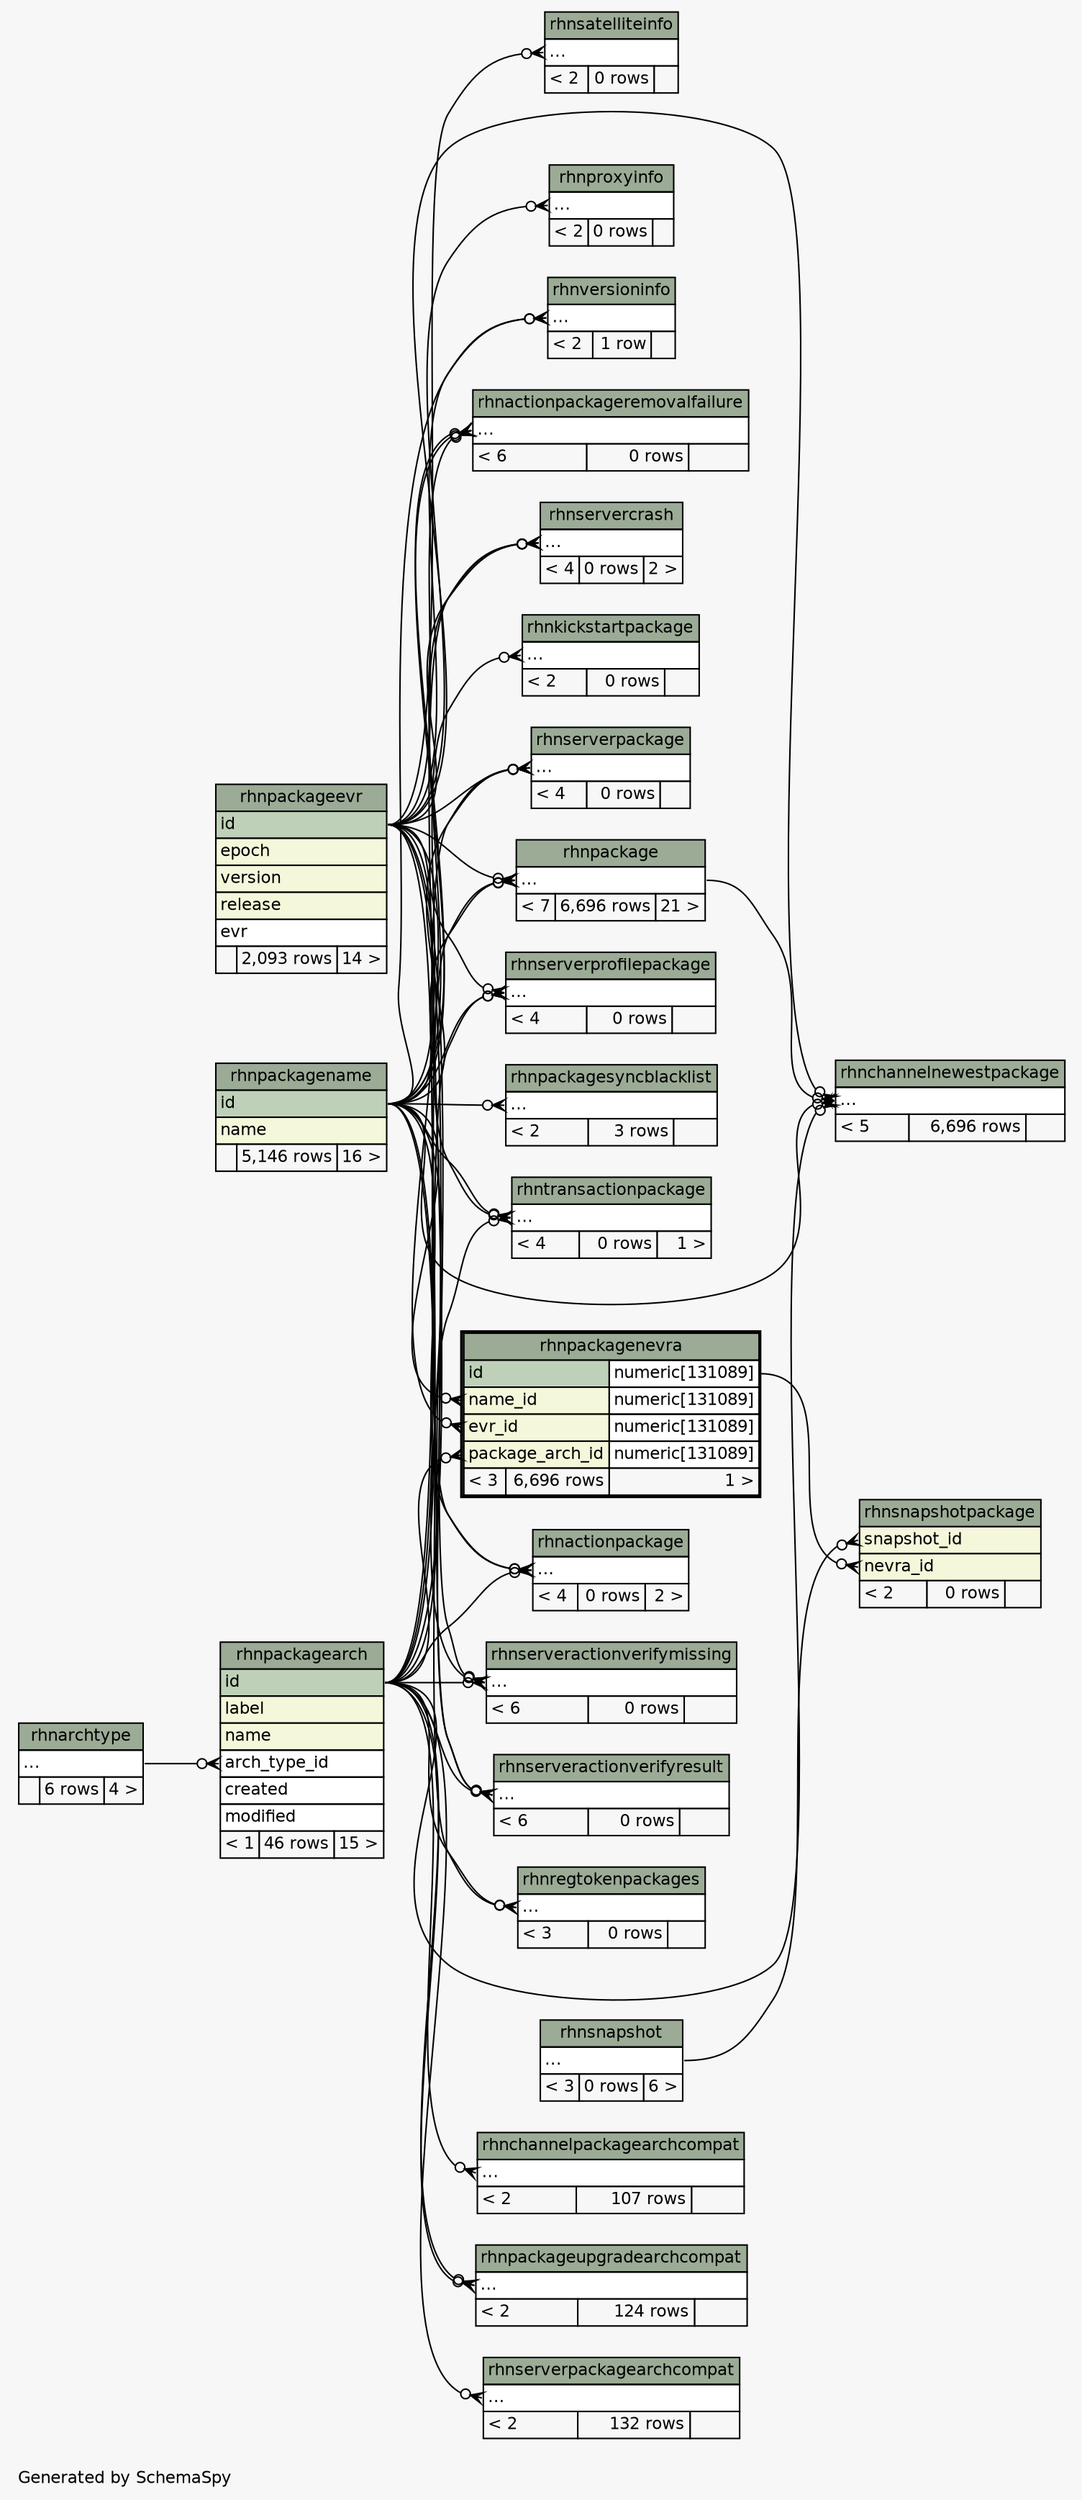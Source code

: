 // dot 2.26.0 on Linux 2.6.32-504.el6.x86_64
// SchemaSpy rev 590
digraph "twoDegreesRelationshipsDiagram" {
  graph [
    rankdir="RL"
    bgcolor="#f7f7f7"
    label="\nGenerated by SchemaSpy"
    labeljust="l"
    nodesep="0.18"
    ranksep="0.46"
    fontname="Helvetica"
    fontsize="11"
  ];
  node [
    fontname="Helvetica"
    fontsize="11"
    shape="plaintext"
  ];
  edge [
    arrowsize="0.8"
  ];
  "rhnactionpackage":"elipses":w -> "rhnpackageevr":"id":e [arrowhead=none dir=back arrowtail=crowodot];
  "rhnactionpackage":"elipses":w -> "rhnpackagename":"id":e [arrowhead=none dir=back arrowtail=crowodot];
  "rhnactionpackage":"elipses":w -> "rhnpackagearch":"id":e [arrowhead=none dir=back arrowtail=crowodot];
  "rhnactionpackageremovalfailure":"elipses":w -> "rhnpackageevr":"id":e [arrowhead=none dir=back arrowtail=crowodot];
  "rhnactionpackageremovalfailure":"elipses":w -> "rhnpackagename":"id":e [arrowhead=none dir=back arrowtail=crowodot];
  "rhnactionpackageremovalfailure":"elipses":w -> "rhnpackagename":"id":e [arrowhead=none dir=back arrowtail=crowodot];
  "rhnchannelnewestpackage":"elipses":w -> "rhnpackageevr":"id":e [arrowhead=none dir=back arrowtail=crowodot];
  "rhnchannelnewestpackage":"elipses":w -> "rhnpackagename":"id":e [arrowhead=none dir=back arrowtail=crowodot];
  "rhnchannelnewestpackage":"elipses":w -> "rhnpackagearch":"id":e [arrowhead=none dir=back arrowtail=crowodot];
  "rhnchannelnewestpackage":"elipses":w -> "rhnpackage":"elipses":e [arrowhead=none dir=back arrowtail=crowodot];
  "rhnchannelpackagearchcompat":"elipses":w -> "rhnpackagearch":"id":e [arrowhead=none dir=back arrowtail=crowodot];
  "rhnkickstartpackage":"elipses":w -> "rhnpackagename":"id":e [arrowhead=none dir=back arrowtail=crowodot];
  "rhnpackage":"elipses":w -> "rhnpackageevr":"id":e [arrowhead=none dir=back arrowtail=crowodot];
  "rhnpackage":"elipses":w -> "rhnpackagename":"id":e [arrowhead=none dir=back arrowtail=crowodot];
  "rhnpackage":"elipses":w -> "rhnpackagearch":"id":e [arrowhead=none dir=back arrowtail=crowodot];
  "rhnpackagearch":"arch_type_id":w -> "rhnarchtype":"elipses":e [arrowhead=none dir=back arrowtail=crowodot];
  "rhnpackagenevra":"evr_id":w -> "rhnpackageevr":"id":e [arrowhead=none dir=back arrowtail=crowodot];
  "rhnpackagenevra":"name_id":w -> "rhnpackagename":"id":e [arrowhead=none dir=back arrowtail=crowodot];
  "rhnpackagenevra":"package_arch_id":w -> "rhnpackagearch":"id":e [arrowhead=none dir=back arrowtail=crowodot];
  "rhnpackagesyncblacklist":"elipses":w -> "rhnpackagename":"id":e [arrowhead=none dir=back arrowtail=crowodot];
  "rhnpackageupgradearchcompat":"elipses":w -> "rhnpackagearch":"id":e [arrowhead=none dir=back arrowtail=crowodot];
  "rhnpackageupgradearchcompat":"elipses":w -> "rhnpackagearch":"id":e [arrowhead=none dir=back arrowtail=crowodot];
  "rhnproxyinfo":"elipses":w -> "rhnpackageevr":"id":e [arrowhead=none dir=back arrowtail=crowodot];
  "rhnregtokenpackages":"elipses":w -> "rhnpackagearch":"id":e [arrowhead=none dir=back arrowtail=crowodot];
  "rhnregtokenpackages":"elipses":w -> "rhnpackagename":"id":e [arrowhead=none dir=back arrowtail=crowodot];
  "rhnsatelliteinfo":"elipses":w -> "rhnpackageevr":"id":e [arrowhead=none dir=back arrowtail=crowodot];
  "rhnserveractionverifymissing":"elipses":w -> "rhnpackagearch":"id":e [arrowhead=none dir=back arrowtail=crowodot];
  "rhnserveractionverifymissing":"elipses":w -> "rhnpackageevr":"id":e [arrowhead=none dir=back arrowtail=crowodot];
  "rhnserveractionverifymissing":"elipses":w -> "rhnpackagename":"id":e [arrowhead=none dir=back arrowtail=crowodot];
  "rhnserveractionverifyresult":"elipses":w -> "rhnpackagearch":"id":e [arrowhead=none dir=back arrowtail=crowodot];
  "rhnserveractionverifyresult":"elipses":w -> "rhnpackageevr":"id":e [arrowhead=none dir=back arrowtail=crowodot];
  "rhnserveractionverifyresult":"elipses":w -> "rhnpackagename":"id":e [arrowhead=none dir=back arrowtail=crowodot];
  "rhnservercrash":"elipses":w -> "rhnpackagearch":"id":e [arrowhead=none dir=back arrowtail=crowodot];
  "rhnservercrash":"elipses":w -> "rhnpackageevr":"id":e [arrowhead=none dir=back arrowtail=crowodot];
  "rhnservercrash":"elipses":w -> "rhnpackagename":"id":e [arrowhead=none dir=back arrowtail=crowodot];
  "rhnserverpackage":"elipses":w -> "rhnpackageevr":"id":e [arrowhead=none dir=back arrowtail=crowodot];
  "rhnserverpackage":"elipses":w -> "rhnpackagename":"id":e [arrowhead=none dir=back arrowtail=crowodot];
  "rhnserverpackage":"elipses":w -> "rhnpackagearch":"id":e [arrowhead=none dir=back arrowtail=crowodot];
  "rhnserverpackagearchcompat":"elipses":w -> "rhnpackagearch":"id":e [arrowhead=none dir=back arrowtail=crowodot];
  "rhnserverprofilepackage":"elipses":w -> "rhnpackageevr":"id":e [arrowhead=none dir=back arrowtail=crowodot];
  "rhnserverprofilepackage":"elipses":w -> "rhnpackagename":"id":e [arrowhead=none dir=back arrowtail=crowodot];
  "rhnserverprofilepackage":"elipses":w -> "rhnpackagearch":"id":e [arrowhead=none dir=back arrowtail=crowodot];
  "rhnsnapshotpackage":"nevra_id":w -> "rhnpackagenevra":"id.type":e [arrowhead=none dir=back arrowtail=crowodot];
  "rhnsnapshotpackage":"snapshot_id":w -> "rhnsnapshot":"elipses":e [arrowhead=none dir=back arrowtail=crowodot];
  "rhntransactionpackage":"elipses":w -> "rhnpackageevr":"id":e [arrowhead=none dir=back arrowtail=crowodot];
  "rhntransactionpackage":"elipses":w -> "rhnpackagename":"id":e [arrowhead=none dir=back arrowtail=crowodot];
  "rhntransactionpackage":"elipses":w -> "rhnpackagearch":"id":e [arrowhead=none dir=back arrowtail=crowodot];
  "rhnversioninfo":"elipses":w -> "rhnpackageevr":"id":e [arrowhead=none dir=back arrowtail=crowodot];
  "rhnversioninfo":"elipses":w -> "rhnpackagename":"id":e [arrowhead=none dir=back arrowtail=crowodot];
  "rhnactionpackage" [
    label=<
    <TABLE BORDER="0" CELLBORDER="1" CELLSPACING="0" BGCOLOR="#ffffff">
      <TR><TD COLSPAN="3" BGCOLOR="#9bab96" ALIGN="CENTER">rhnactionpackage</TD></TR>
      <TR><TD PORT="elipses" COLSPAN="3" ALIGN="LEFT">...</TD></TR>
      <TR><TD ALIGN="LEFT" BGCOLOR="#f7f7f7">&lt; 4</TD><TD ALIGN="RIGHT" BGCOLOR="#f7f7f7">0 rows</TD><TD ALIGN="RIGHT" BGCOLOR="#f7f7f7">2 &gt;</TD></TR>
    </TABLE>>
    URL="rhnactionpackage.html"
    tooltip="rhnactionpackage"
  ];
  "rhnactionpackageremovalfailure" [
    label=<
    <TABLE BORDER="0" CELLBORDER="1" CELLSPACING="0" BGCOLOR="#ffffff">
      <TR><TD COLSPAN="3" BGCOLOR="#9bab96" ALIGN="CENTER">rhnactionpackageremovalfailure</TD></TR>
      <TR><TD PORT="elipses" COLSPAN="3" ALIGN="LEFT">...</TD></TR>
      <TR><TD ALIGN="LEFT" BGCOLOR="#f7f7f7">&lt; 6</TD><TD ALIGN="RIGHT" BGCOLOR="#f7f7f7">0 rows</TD><TD ALIGN="RIGHT" BGCOLOR="#f7f7f7">  </TD></TR>
    </TABLE>>
    URL="rhnactionpackageremovalfailure.html"
    tooltip="rhnactionpackageremovalfailure"
  ];
  "rhnarchtype" [
    label=<
    <TABLE BORDER="0" CELLBORDER="1" CELLSPACING="0" BGCOLOR="#ffffff">
      <TR><TD COLSPAN="3" BGCOLOR="#9bab96" ALIGN="CENTER">rhnarchtype</TD></TR>
      <TR><TD PORT="elipses" COLSPAN="3" ALIGN="LEFT">...</TD></TR>
      <TR><TD ALIGN="LEFT" BGCOLOR="#f7f7f7">  </TD><TD ALIGN="RIGHT" BGCOLOR="#f7f7f7">6 rows</TD><TD ALIGN="RIGHT" BGCOLOR="#f7f7f7">4 &gt;</TD></TR>
    </TABLE>>
    URL="rhnarchtype.html"
    tooltip="rhnarchtype"
  ];
  "rhnchannelnewestpackage" [
    label=<
    <TABLE BORDER="0" CELLBORDER="1" CELLSPACING="0" BGCOLOR="#ffffff">
      <TR><TD COLSPAN="3" BGCOLOR="#9bab96" ALIGN="CENTER">rhnchannelnewestpackage</TD></TR>
      <TR><TD PORT="elipses" COLSPAN="3" ALIGN="LEFT">...</TD></TR>
      <TR><TD ALIGN="LEFT" BGCOLOR="#f7f7f7">&lt; 5</TD><TD ALIGN="RIGHT" BGCOLOR="#f7f7f7">6,696 rows</TD><TD ALIGN="RIGHT" BGCOLOR="#f7f7f7">  </TD></TR>
    </TABLE>>
    URL="rhnchannelnewestpackage.html"
    tooltip="rhnchannelnewestpackage"
  ];
  "rhnchannelpackagearchcompat" [
    label=<
    <TABLE BORDER="0" CELLBORDER="1" CELLSPACING="0" BGCOLOR="#ffffff">
      <TR><TD COLSPAN="3" BGCOLOR="#9bab96" ALIGN="CENTER">rhnchannelpackagearchcompat</TD></TR>
      <TR><TD PORT="elipses" COLSPAN="3" ALIGN="LEFT">...</TD></TR>
      <TR><TD ALIGN="LEFT" BGCOLOR="#f7f7f7">&lt; 2</TD><TD ALIGN="RIGHT" BGCOLOR="#f7f7f7">107 rows</TD><TD ALIGN="RIGHT" BGCOLOR="#f7f7f7">  </TD></TR>
    </TABLE>>
    URL="rhnchannelpackagearchcompat.html"
    tooltip="rhnchannelpackagearchcompat"
  ];
  "rhnkickstartpackage" [
    label=<
    <TABLE BORDER="0" CELLBORDER="1" CELLSPACING="0" BGCOLOR="#ffffff">
      <TR><TD COLSPAN="3" BGCOLOR="#9bab96" ALIGN="CENTER">rhnkickstartpackage</TD></TR>
      <TR><TD PORT="elipses" COLSPAN="3" ALIGN="LEFT">...</TD></TR>
      <TR><TD ALIGN="LEFT" BGCOLOR="#f7f7f7">&lt; 2</TD><TD ALIGN="RIGHT" BGCOLOR="#f7f7f7">0 rows</TD><TD ALIGN="RIGHT" BGCOLOR="#f7f7f7">  </TD></TR>
    </TABLE>>
    URL="rhnkickstartpackage.html"
    tooltip="rhnkickstartpackage"
  ];
  "rhnpackage" [
    label=<
    <TABLE BORDER="0" CELLBORDER="1" CELLSPACING="0" BGCOLOR="#ffffff">
      <TR><TD COLSPAN="3" BGCOLOR="#9bab96" ALIGN="CENTER">rhnpackage</TD></TR>
      <TR><TD PORT="elipses" COLSPAN="3" ALIGN="LEFT">...</TD></TR>
      <TR><TD ALIGN="LEFT" BGCOLOR="#f7f7f7">&lt; 7</TD><TD ALIGN="RIGHT" BGCOLOR="#f7f7f7">6,696 rows</TD><TD ALIGN="RIGHT" BGCOLOR="#f7f7f7">21 &gt;</TD></TR>
    </TABLE>>
    URL="rhnpackage.html"
    tooltip="rhnpackage"
  ];
  "rhnpackagearch" [
    label=<
    <TABLE BORDER="0" CELLBORDER="1" CELLSPACING="0" BGCOLOR="#ffffff">
      <TR><TD COLSPAN="3" BGCOLOR="#9bab96" ALIGN="CENTER">rhnpackagearch</TD></TR>
      <TR><TD PORT="id" COLSPAN="3" BGCOLOR="#bed1b8" ALIGN="LEFT">id</TD></TR>
      <TR><TD PORT="label" COLSPAN="3" BGCOLOR="#f4f7da" ALIGN="LEFT">label</TD></TR>
      <TR><TD PORT="name" COLSPAN="3" BGCOLOR="#f4f7da" ALIGN="LEFT">name</TD></TR>
      <TR><TD PORT="arch_type_id" COLSPAN="3" ALIGN="LEFT">arch_type_id</TD></TR>
      <TR><TD PORT="created" COLSPAN="3" ALIGN="LEFT">created</TD></TR>
      <TR><TD PORT="modified" COLSPAN="3" ALIGN="LEFT">modified</TD></TR>
      <TR><TD ALIGN="LEFT" BGCOLOR="#f7f7f7">&lt; 1</TD><TD ALIGN="RIGHT" BGCOLOR="#f7f7f7">46 rows</TD><TD ALIGN="RIGHT" BGCOLOR="#f7f7f7">15 &gt;</TD></TR>
    </TABLE>>
    URL="rhnpackagearch.html"
    tooltip="rhnpackagearch"
  ];
  "rhnpackageevr" [
    label=<
    <TABLE BORDER="0" CELLBORDER="1" CELLSPACING="0" BGCOLOR="#ffffff">
      <TR><TD COLSPAN="3" BGCOLOR="#9bab96" ALIGN="CENTER">rhnpackageevr</TD></TR>
      <TR><TD PORT="id" COLSPAN="3" BGCOLOR="#bed1b8" ALIGN="LEFT">id</TD></TR>
      <TR><TD PORT="epoch" COLSPAN="3" BGCOLOR="#f4f7da" ALIGN="LEFT">epoch</TD></TR>
      <TR><TD PORT="version" COLSPAN="3" BGCOLOR="#f4f7da" ALIGN="LEFT">version</TD></TR>
      <TR><TD PORT="release" COLSPAN="3" BGCOLOR="#f4f7da" ALIGN="LEFT">release</TD></TR>
      <TR><TD PORT="evr" COLSPAN="3" ALIGN="LEFT">evr</TD></TR>
      <TR><TD ALIGN="LEFT" BGCOLOR="#f7f7f7">  </TD><TD ALIGN="RIGHT" BGCOLOR="#f7f7f7">2,093 rows</TD><TD ALIGN="RIGHT" BGCOLOR="#f7f7f7">14 &gt;</TD></TR>
    </TABLE>>
    URL="rhnpackageevr.html"
    tooltip="rhnpackageevr"
  ];
  "rhnpackagename" [
    label=<
    <TABLE BORDER="0" CELLBORDER="1" CELLSPACING="0" BGCOLOR="#ffffff">
      <TR><TD COLSPAN="3" BGCOLOR="#9bab96" ALIGN="CENTER">rhnpackagename</TD></TR>
      <TR><TD PORT="id" COLSPAN="3" BGCOLOR="#bed1b8" ALIGN="LEFT">id</TD></TR>
      <TR><TD PORT="name" COLSPAN="3" BGCOLOR="#f4f7da" ALIGN="LEFT">name</TD></TR>
      <TR><TD ALIGN="LEFT" BGCOLOR="#f7f7f7">  </TD><TD ALIGN="RIGHT" BGCOLOR="#f7f7f7">5,146 rows</TD><TD ALIGN="RIGHT" BGCOLOR="#f7f7f7">16 &gt;</TD></TR>
    </TABLE>>
    URL="rhnpackagename.html"
    tooltip="rhnpackagename"
  ];
  "rhnpackagenevra" [
    label=<
    <TABLE BORDER="2" CELLBORDER="1" CELLSPACING="0" BGCOLOR="#ffffff">
      <TR><TD COLSPAN="3" BGCOLOR="#9bab96" ALIGN="CENTER">rhnpackagenevra</TD></TR>
      <TR><TD PORT="id" COLSPAN="2" BGCOLOR="#bed1b8" ALIGN="LEFT">id</TD><TD PORT="id.type" ALIGN="LEFT">numeric[131089]</TD></TR>
      <TR><TD PORT="name_id" COLSPAN="2" BGCOLOR="#f4f7da" ALIGN="LEFT">name_id</TD><TD PORT="name_id.type" ALIGN="LEFT">numeric[131089]</TD></TR>
      <TR><TD PORT="evr_id" COLSPAN="2" BGCOLOR="#f4f7da" ALIGN="LEFT">evr_id</TD><TD PORT="evr_id.type" ALIGN="LEFT">numeric[131089]</TD></TR>
      <TR><TD PORT="package_arch_id" COLSPAN="2" BGCOLOR="#f4f7da" ALIGN="LEFT">package_arch_id</TD><TD PORT="package_arch_id.type" ALIGN="LEFT">numeric[131089]</TD></TR>
      <TR><TD ALIGN="LEFT" BGCOLOR="#f7f7f7">&lt; 3</TD><TD ALIGN="RIGHT" BGCOLOR="#f7f7f7">6,696 rows</TD><TD ALIGN="RIGHT" BGCOLOR="#f7f7f7">1 &gt;</TD></TR>
    </TABLE>>
    URL="rhnpackagenevra.html"
    tooltip="rhnpackagenevra"
  ];
  "rhnpackagesyncblacklist" [
    label=<
    <TABLE BORDER="0" CELLBORDER="1" CELLSPACING="0" BGCOLOR="#ffffff">
      <TR><TD COLSPAN="3" BGCOLOR="#9bab96" ALIGN="CENTER">rhnpackagesyncblacklist</TD></TR>
      <TR><TD PORT="elipses" COLSPAN="3" ALIGN="LEFT">...</TD></TR>
      <TR><TD ALIGN="LEFT" BGCOLOR="#f7f7f7">&lt; 2</TD><TD ALIGN="RIGHT" BGCOLOR="#f7f7f7">3 rows</TD><TD ALIGN="RIGHT" BGCOLOR="#f7f7f7">  </TD></TR>
    </TABLE>>
    URL="rhnpackagesyncblacklist.html"
    tooltip="rhnpackagesyncblacklist"
  ];
  "rhnpackageupgradearchcompat" [
    label=<
    <TABLE BORDER="0" CELLBORDER="1" CELLSPACING="0" BGCOLOR="#ffffff">
      <TR><TD COLSPAN="3" BGCOLOR="#9bab96" ALIGN="CENTER">rhnpackageupgradearchcompat</TD></TR>
      <TR><TD PORT="elipses" COLSPAN="3" ALIGN="LEFT">...</TD></TR>
      <TR><TD ALIGN="LEFT" BGCOLOR="#f7f7f7">&lt; 2</TD><TD ALIGN="RIGHT" BGCOLOR="#f7f7f7">124 rows</TD><TD ALIGN="RIGHT" BGCOLOR="#f7f7f7">  </TD></TR>
    </TABLE>>
    URL="rhnpackageupgradearchcompat.html"
    tooltip="rhnpackageupgradearchcompat"
  ];
  "rhnproxyinfo" [
    label=<
    <TABLE BORDER="0" CELLBORDER="1" CELLSPACING="0" BGCOLOR="#ffffff">
      <TR><TD COLSPAN="3" BGCOLOR="#9bab96" ALIGN="CENTER">rhnproxyinfo</TD></TR>
      <TR><TD PORT="elipses" COLSPAN="3" ALIGN="LEFT">...</TD></TR>
      <TR><TD ALIGN="LEFT" BGCOLOR="#f7f7f7">&lt; 2</TD><TD ALIGN="RIGHT" BGCOLOR="#f7f7f7">0 rows</TD><TD ALIGN="RIGHT" BGCOLOR="#f7f7f7">  </TD></TR>
    </TABLE>>
    URL="rhnproxyinfo.html"
    tooltip="rhnproxyinfo"
  ];
  "rhnregtokenpackages" [
    label=<
    <TABLE BORDER="0" CELLBORDER="1" CELLSPACING="0" BGCOLOR="#ffffff">
      <TR><TD COLSPAN="3" BGCOLOR="#9bab96" ALIGN="CENTER">rhnregtokenpackages</TD></TR>
      <TR><TD PORT="elipses" COLSPAN="3" ALIGN="LEFT">...</TD></TR>
      <TR><TD ALIGN="LEFT" BGCOLOR="#f7f7f7">&lt; 3</TD><TD ALIGN="RIGHT" BGCOLOR="#f7f7f7">0 rows</TD><TD ALIGN="RIGHT" BGCOLOR="#f7f7f7">  </TD></TR>
    </TABLE>>
    URL="rhnregtokenpackages.html"
    tooltip="rhnregtokenpackages"
  ];
  "rhnsatelliteinfo" [
    label=<
    <TABLE BORDER="0" CELLBORDER="1" CELLSPACING="0" BGCOLOR="#ffffff">
      <TR><TD COLSPAN="3" BGCOLOR="#9bab96" ALIGN="CENTER">rhnsatelliteinfo</TD></TR>
      <TR><TD PORT="elipses" COLSPAN="3" ALIGN="LEFT">...</TD></TR>
      <TR><TD ALIGN="LEFT" BGCOLOR="#f7f7f7">&lt; 2</TD><TD ALIGN="RIGHT" BGCOLOR="#f7f7f7">0 rows</TD><TD ALIGN="RIGHT" BGCOLOR="#f7f7f7">  </TD></TR>
    </TABLE>>
    URL="rhnsatelliteinfo.html"
    tooltip="rhnsatelliteinfo"
  ];
  "rhnserveractionverifymissing" [
    label=<
    <TABLE BORDER="0" CELLBORDER="1" CELLSPACING="0" BGCOLOR="#ffffff">
      <TR><TD COLSPAN="3" BGCOLOR="#9bab96" ALIGN="CENTER">rhnserveractionverifymissing</TD></TR>
      <TR><TD PORT="elipses" COLSPAN="3" ALIGN="LEFT">...</TD></TR>
      <TR><TD ALIGN="LEFT" BGCOLOR="#f7f7f7">&lt; 6</TD><TD ALIGN="RIGHT" BGCOLOR="#f7f7f7">0 rows</TD><TD ALIGN="RIGHT" BGCOLOR="#f7f7f7">  </TD></TR>
    </TABLE>>
    URL="rhnserveractionverifymissing.html"
    tooltip="rhnserveractionverifymissing"
  ];
  "rhnserveractionverifyresult" [
    label=<
    <TABLE BORDER="0" CELLBORDER="1" CELLSPACING="0" BGCOLOR="#ffffff">
      <TR><TD COLSPAN="3" BGCOLOR="#9bab96" ALIGN="CENTER">rhnserveractionverifyresult</TD></TR>
      <TR><TD PORT="elipses" COLSPAN="3" ALIGN="LEFT">...</TD></TR>
      <TR><TD ALIGN="LEFT" BGCOLOR="#f7f7f7">&lt; 6</TD><TD ALIGN="RIGHT" BGCOLOR="#f7f7f7">0 rows</TD><TD ALIGN="RIGHT" BGCOLOR="#f7f7f7">  </TD></TR>
    </TABLE>>
    URL="rhnserveractionverifyresult.html"
    tooltip="rhnserveractionverifyresult"
  ];
  "rhnservercrash" [
    label=<
    <TABLE BORDER="0" CELLBORDER="1" CELLSPACING="0" BGCOLOR="#ffffff">
      <TR><TD COLSPAN="3" BGCOLOR="#9bab96" ALIGN="CENTER">rhnservercrash</TD></TR>
      <TR><TD PORT="elipses" COLSPAN="3" ALIGN="LEFT">...</TD></TR>
      <TR><TD ALIGN="LEFT" BGCOLOR="#f7f7f7">&lt; 4</TD><TD ALIGN="RIGHT" BGCOLOR="#f7f7f7">0 rows</TD><TD ALIGN="RIGHT" BGCOLOR="#f7f7f7">2 &gt;</TD></TR>
    </TABLE>>
    URL="rhnservercrash.html"
    tooltip="rhnservercrash"
  ];
  "rhnserverpackage" [
    label=<
    <TABLE BORDER="0" CELLBORDER="1" CELLSPACING="0" BGCOLOR="#ffffff">
      <TR><TD COLSPAN="3" BGCOLOR="#9bab96" ALIGN="CENTER">rhnserverpackage</TD></TR>
      <TR><TD PORT="elipses" COLSPAN="3" ALIGN="LEFT">...</TD></TR>
      <TR><TD ALIGN="LEFT" BGCOLOR="#f7f7f7">&lt; 4</TD><TD ALIGN="RIGHT" BGCOLOR="#f7f7f7">0 rows</TD><TD ALIGN="RIGHT" BGCOLOR="#f7f7f7">  </TD></TR>
    </TABLE>>
    URL="rhnserverpackage.html"
    tooltip="rhnserverpackage"
  ];
  "rhnserverpackagearchcompat" [
    label=<
    <TABLE BORDER="0" CELLBORDER="1" CELLSPACING="0" BGCOLOR="#ffffff">
      <TR><TD COLSPAN="3" BGCOLOR="#9bab96" ALIGN="CENTER">rhnserverpackagearchcompat</TD></TR>
      <TR><TD PORT="elipses" COLSPAN="3" ALIGN="LEFT">...</TD></TR>
      <TR><TD ALIGN="LEFT" BGCOLOR="#f7f7f7">&lt; 2</TD><TD ALIGN="RIGHT" BGCOLOR="#f7f7f7">132 rows</TD><TD ALIGN="RIGHT" BGCOLOR="#f7f7f7">  </TD></TR>
    </TABLE>>
    URL="rhnserverpackagearchcompat.html"
    tooltip="rhnserverpackagearchcompat"
  ];
  "rhnserverprofilepackage" [
    label=<
    <TABLE BORDER="0" CELLBORDER="1" CELLSPACING="0" BGCOLOR="#ffffff">
      <TR><TD COLSPAN="3" BGCOLOR="#9bab96" ALIGN="CENTER">rhnserverprofilepackage</TD></TR>
      <TR><TD PORT="elipses" COLSPAN="3" ALIGN="LEFT">...</TD></TR>
      <TR><TD ALIGN="LEFT" BGCOLOR="#f7f7f7">&lt; 4</TD><TD ALIGN="RIGHT" BGCOLOR="#f7f7f7">0 rows</TD><TD ALIGN="RIGHT" BGCOLOR="#f7f7f7">  </TD></TR>
    </TABLE>>
    URL="rhnserverprofilepackage.html"
    tooltip="rhnserverprofilepackage"
  ];
  "rhnsnapshot" [
    label=<
    <TABLE BORDER="0" CELLBORDER="1" CELLSPACING="0" BGCOLOR="#ffffff">
      <TR><TD COLSPAN="3" BGCOLOR="#9bab96" ALIGN="CENTER">rhnsnapshot</TD></TR>
      <TR><TD PORT="elipses" COLSPAN="3" ALIGN="LEFT">...</TD></TR>
      <TR><TD ALIGN="LEFT" BGCOLOR="#f7f7f7">&lt; 3</TD><TD ALIGN="RIGHT" BGCOLOR="#f7f7f7">0 rows</TD><TD ALIGN="RIGHT" BGCOLOR="#f7f7f7">6 &gt;</TD></TR>
    </TABLE>>
    URL="rhnsnapshot.html"
    tooltip="rhnsnapshot"
  ];
  "rhnsnapshotpackage" [
    label=<
    <TABLE BORDER="0" CELLBORDER="1" CELLSPACING="0" BGCOLOR="#ffffff">
      <TR><TD COLSPAN="3" BGCOLOR="#9bab96" ALIGN="CENTER">rhnsnapshotpackage</TD></TR>
      <TR><TD PORT="snapshot_id" COLSPAN="3" BGCOLOR="#f4f7da" ALIGN="LEFT">snapshot_id</TD></TR>
      <TR><TD PORT="nevra_id" COLSPAN="3" BGCOLOR="#f4f7da" ALIGN="LEFT">nevra_id</TD></TR>
      <TR><TD ALIGN="LEFT" BGCOLOR="#f7f7f7">&lt; 2</TD><TD ALIGN="RIGHT" BGCOLOR="#f7f7f7">0 rows</TD><TD ALIGN="RIGHT" BGCOLOR="#f7f7f7">  </TD></TR>
    </TABLE>>
    URL="rhnsnapshotpackage.html"
    tooltip="rhnsnapshotpackage"
  ];
  "rhntransactionpackage" [
    label=<
    <TABLE BORDER="0" CELLBORDER="1" CELLSPACING="0" BGCOLOR="#ffffff">
      <TR><TD COLSPAN="3" BGCOLOR="#9bab96" ALIGN="CENTER">rhntransactionpackage</TD></TR>
      <TR><TD PORT="elipses" COLSPAN="3" ALIGN="LEFT">...</TD></TR>
      <TR><TD ALIGN="LEFT" BGCOLOR="#f7f7f7">&lt; 4</TD><TD ALIGN="RIGHT" BGCOLOR="#f7f7f7">0 rows</TD><TD ALIGN="RIGHT" BGCOLOR="#f7f7f7">1 &gt;</TD></TR>
    </TABLE>>
    URL="rhntransactionpackage.html"
    tooltip="rhntransactionpackage"
  ];
  "rhnversioninfo" [
    label=<
    <TABLE BORDER="0" CELLBORDER="1" CELLSPACING="0" BGCOLOR="#ffffff">
      <TR><TD COLSPAN="3" BGCOLOR="#9bab96" ALIGN="CENTER">rhnversioninfo</TD></TR>
      <TR><TD PORT="elipses" COLSPAN="3" ALIGN="LEFT">...</TD></TR>
      <TR><TD ALIGN="LEFT" BGCOLOR="#f7f7f7">&lt; 2</TD><TD ALIGN="RIGHT" BGCOLOR="#f7f7f7">1 row</TD><TD ALIGN="RIGHT" BGCOLOR="#f7f7f7">  </TD></TR>
    </TABLE>>
    URL="rhnversioninfo.html"
    tooltip="rhnversioninfo"
  ];
}
